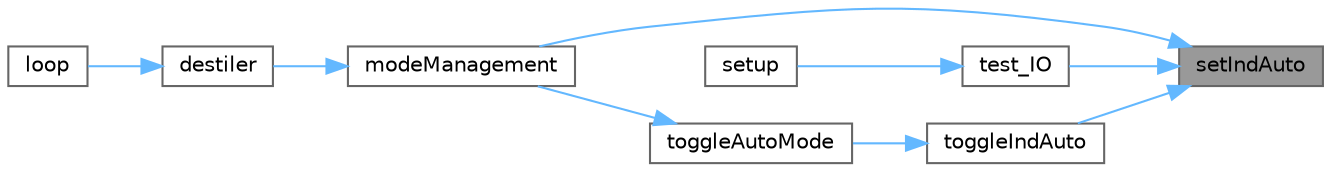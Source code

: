 digraph "setIndAuto"
{
 // LATEX_PDF_SIZE
  bgcolor="transparent";
  edge [fontname=Helvetica,fontsize=10,labelfontname=Helvetica,labelfontsize=10];
  node [fontname=Helvetica,fontsize=10,shape=box,height=0.2,width=0.4];
  rankdir="RL";
  Node1 [id="Node000001",label="setIndAuto",height=0.2,width=0.4,color="gray40", fillcolor="grey60", style="filled", fontcolor="black",tooltip="Set the Auto Mode object."];
  Node1 -> Node2 [id="edge9_Node000001_Node000002",dir="back",color="steelblue1",style="solid",tooltip=" "];
  Node2 [id="Node000002",label="modeManagement",height=0.2,width=0.4,color="grey40", fillcolor="white", style="filled",URL="$_m_d___i_o_8cpp.html#a27162a64461db61f83b3752bd0b6d125",tooltip=" "];
  Node2 -> Node3 [id="edge10_Node000002_Node000003",dir="back",color="steelblue1",style="solid",tooltip=" "];
  Node3 [id="Node000003",label="destiler",height=0.2,width=0.4,color="grey40", fillcolor="white", style="filled",URL="$_a_p___destiler_8cpp.html#a59b4c2612675374aa0a9445d2f49d009",tooltip="APP Header."];
  Node3 -> Node4 [id="edge11_Node000003_Node000004",dir="back",color="steelblue1",style="solid",tooltip=" "];
  Node4 [id="Node000004",label="loop",height=0.2,width=0.4,color="grey40", fillcolor="white", style="filled",URL="$_a_p__main_8cpp.html#a0b33edabd7f1c4e4a0bf32c67269be2f",tooltip="Loop function to run the machine operation."];
  Node1 -> Node5 [id="edge12_Node000001_Node000005",dir="back",color="steelblue1",style="solid",tooltip=" "];
  Node5 [id="Node000005",label="test_IO",height=0.2,width=0.4,color="grey40", fillcolor="white", style="filled",URL="$_m_d___test___i_os_8cpp.html#a9e210ff652f1bccff9bb78912bd121c1",tooltip="Print number with new line."];
  Node5 -> Node6 [id="edge13_Node000005_Node000006",dir="back",color="steelblue1",style="solid",tooltip=" "];
  Node6 [id="Node000006",label="setup",height=0.2,width=0.4,color="grey40", fillcolor="white", style="filled",URL="$_a_p__main_8cpp.html#a4fc01d736fe50cf5b977f755b675f11d",tooltip="Create a webserver object that listens for HTTP request on port 80."];
  Node1 -> Node7 [id="edge14_Node000001_Node000007",dir="back",color="steelblue1",style="solid",tooltip=" "];
  Node7 [id="Node000007",label="toggleIndAuto",height=0.2,width=0.4,color="grey40", fillcolor="white", style="filled",URL="$_m_d___i_o_8cpp.html#ae48dc2d309ef711693328c6300ad5e80",tooltip="Toggle the Auto Mode of the Machine."];
  Node7 -> Node8 [id="edge15_Node000007_Node000008",dir="back",color="steelblue1",style="solid",tooltip=" "];
  Node8 [id="Node000008",label="toggleAutoMode",height=0.2,width=0.4,color="grey40", fillcolor="white", style="filled",URL="$_m_d___i_o_8cpp.html#aa8b96a74409fec0e22a5ee8451114a7f",tooltip="Toggle the Auto Mode of the Machine using a switch connected to the ESP32 GPIO 4 (D4)"];
  Node8 -> Node2 [id="edge16_Node000008_Node000002",dir="back",color="steelblue1",style="solid",tooltip=" "];
}
